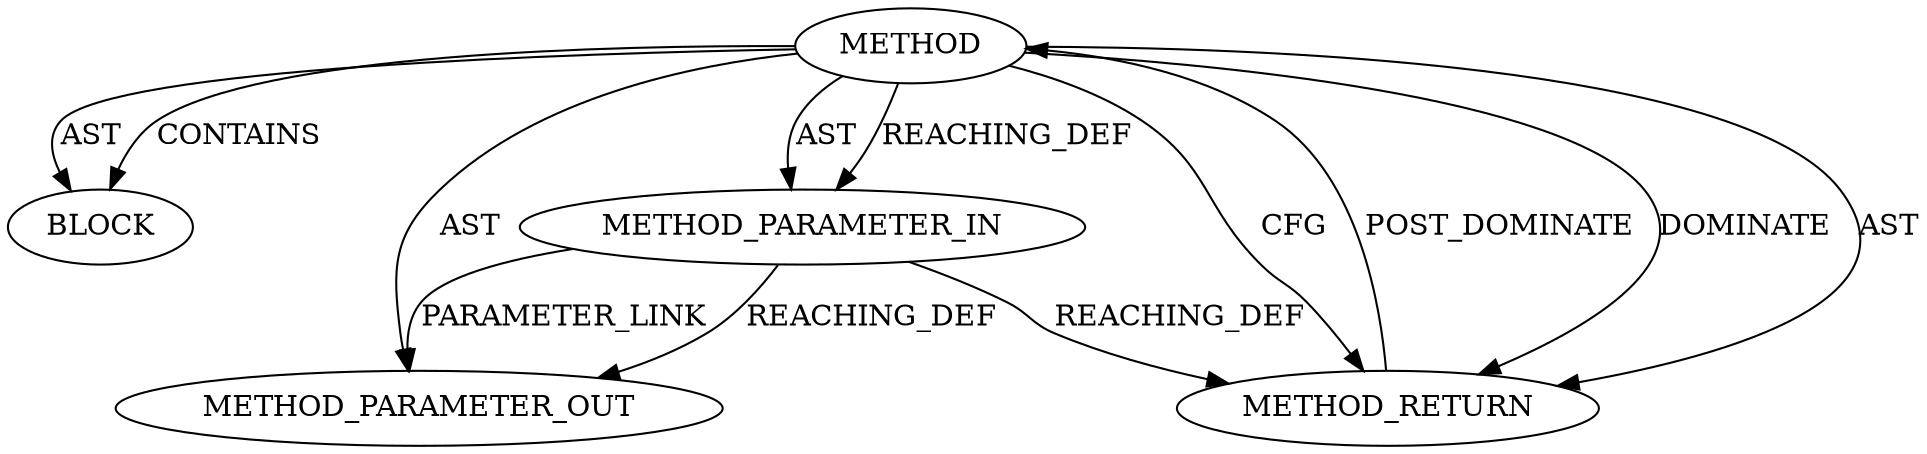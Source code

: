 digraph {
  26239 [label=BLOCK ORDER=1 ARGUMENT_INDEX=1 CODE="<empty>" TYPE_FULL_NAME="ANY"]
  26238 [label=METHOD_PARAMETER_IN ORDER=1 CODE="p1" IS_VARIADIC=false TYPE_FULL_NAME="ANY" EVALUATION_STRATEGY="BY_VALUE" INDEX=1 NAME="p1"]
  27494 [label=METHOD_PARAMETER_OUT ORDER=1 CODE="p1" IS_VARIADIC=false TYPE_FULL_NAME="ANY" EVALUATION_STRATEGY="BY_VALUE" INDEX=1 NAME="p1"]
  26237 [label=METHOD AST_PARENT_TYPE="NAMESPACE_BLOCK" AST_PARENT_FULL_NAME="<global>" ORDER=0 CODE="<empty>" FULL_NAME="EVP_PKEY_decrypt_init" IS_EXTERNAL=true FILENAME="<empty>" SIGNATURE="" NAME="EVP_PKEY_decrypt_init"]
  26240 [label=METHOD_RETURN ORDER=2 CODE="RET" TYPE_FULL_NAME="ANY" EVALUATION_STRATEGY="BY_VALUE"]
  26240 -> 26237 [label=POST_DOMINATE ]
  26238 -> 27494 [label=PARAMETER_LINK ]
  26237 -> 26239 [label=CONTAINS ]
  26237 -> 26238 [label=REACHING_DEF VARIABLE=""]
  26237 -> 26240 [label=DOMINATE ]
  26237 -> 27494 [label=AST ]
  26238 -> 26240 [label=REACHING_DEF VARIABLE="p1"]
  26238 -> 27494 [label=REACHING_DEF VARIABLE="p1"]
  26237 -> 26238 [label=AST ]
  26237 -> 26239 [label=AST ]
  26237 -> 26240 [label=AST ]
  26237 -> 26240 [label=CFG ]
}

